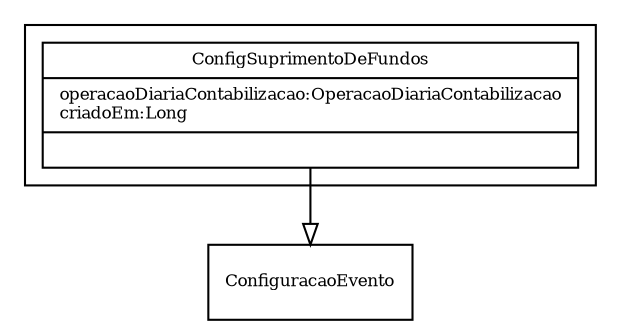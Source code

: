 digraph G{
fontname = "Times-Roman"
fontsize = 8

node [
        fontname = "Times-Roman"
        fontsize = 8
        shape = "record"
]

edge [
        fontname = "Times-Roman"
        fontsize = 8
]

subgraph clusterCONFIGURACAO_DE_SUPRIMENTO_DE_FUNDOS
{
ConfigSuprimentoDeFundos [label = "{ConfigSuprimentoDeFundos|operacaoDiariaContabilizacao:OperacaoDiariaContabilizacao\lcriadoEm:Long\l|\l}"]
}
edge [ arrowhead = "empty" headlabel = "" taillabel = ""] ConfigSuprimentoDeFundos -> ConfiguracaoEvento
}
